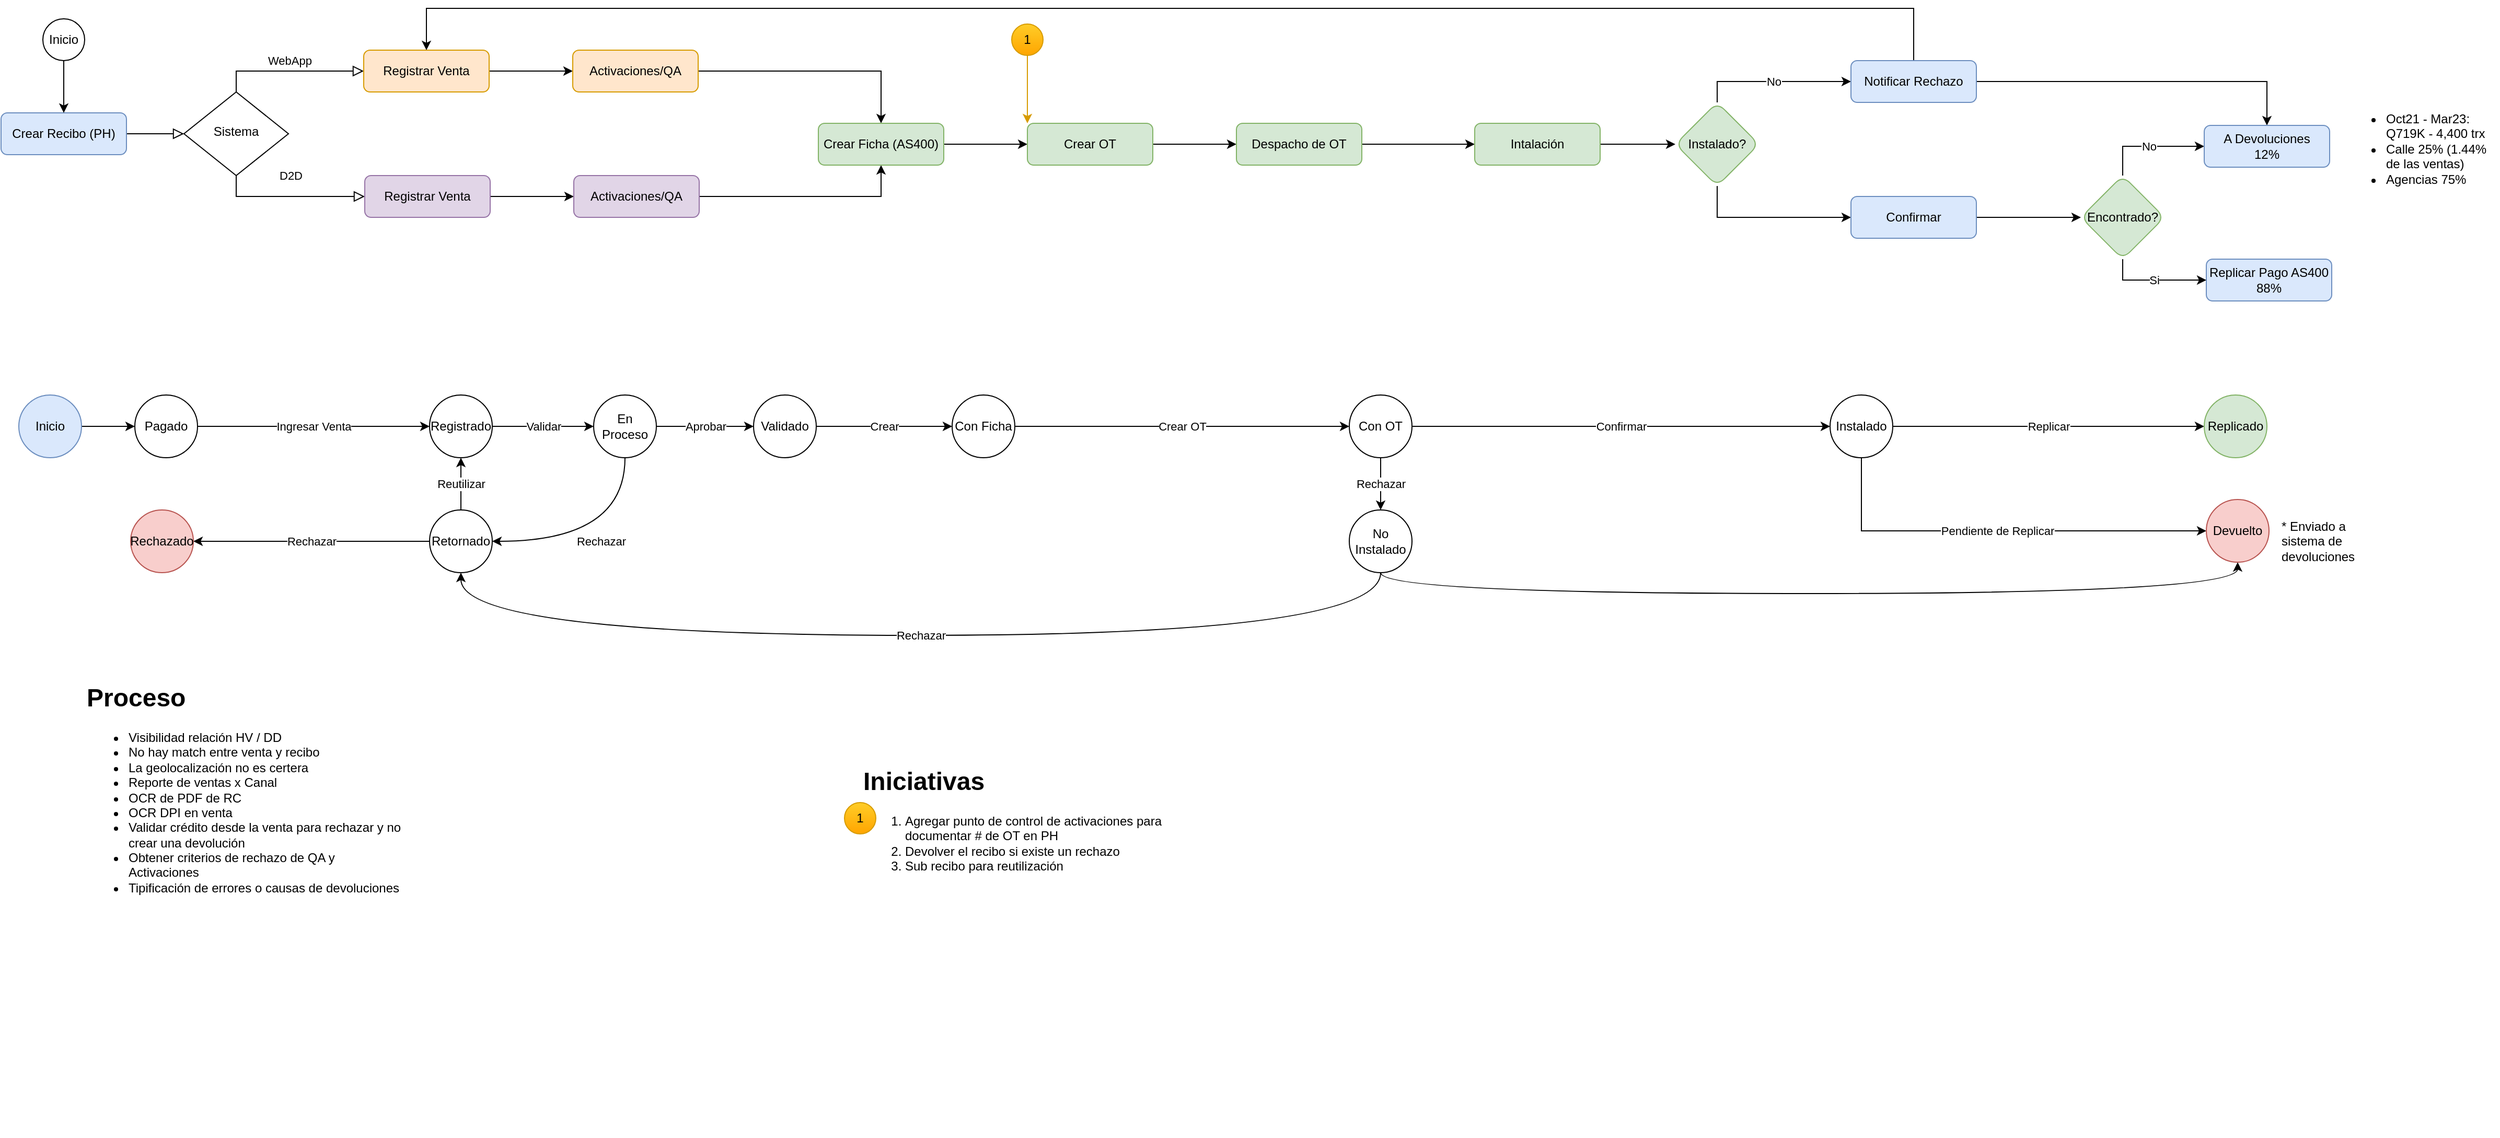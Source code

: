 <mxfile version="21.0.8" type="github">
  <diagram id="C5RBs43oDa-KdzZeNtuy" name="Page-1">
    <mxGraphModel dx="1434" dy="719" grid="1" gridSize="10" guides="1" tooltips="1" connect="1" arrows="1" fold="1" page="1" pageScale="1" pageWidth="827" pageHeight="1169" math="0" shadow="0">
      <root>
        <mxCell id="WIyWlLk6GJQsqaUBKTNV-0" />
        <mxCell id="WIyWlLk6GJQsqaUBKTNV-1" parent="WIyWlLk6GJQsqaUBKTNV-0" />
        <mxCell id="WIyWlLk6GJQsqaUBKTNV-2" value="" style="rounded=0;html=1;jettySize=auto;orthogonalLoop=1;fontSize=11;endArrow=block;endFill=0;endSize=8;strokeWidth=1;shadow=0;labelBackgroundColor=none;edgeStyle=orthogonalEdgeStyle;" parent="WIyWlLk6GJQsqaUBKTNV-1" source="WIyWlLk6GJQsqaUBKTNV-3" target="WIyWlLk6GJQsqaUBKTNV-6" edge="1">
          <mxGeometry relative="1" as="geometry" />
        </mxCell>
        <mxCell id="WIyWlLk6GJQsqaUBKTNV-3" value="Crear Recibo (PH)" style="rounded=1;whiteSpace=wrap;html=1;fontSize=12;glass=0;strokeWidth=1;shadow=0;fillColor=#dae8fc;strokeColor=#6c8ebf;" parent="WIyWlLk6GJQsqaUBKTNV-1" vertex="1">
          <mxGeometry x="20" y="120" width="120" height="40" as="geometry" />
        </mxCell>
        <mxCell id="WIyWlLk6GJQsqaUBKTNV-4" value="D2D" style="rounded=0;html=1;jettySize=auto;orthogonalLoop=1;fontSize=11;endArrow=block;endFill=0;endSize=8;strokeWidth=1;shadow=0;labelBackgroundColor=none;edgeStyle=orthogonalEdgeStyle;entryX=0;entryY=0.5;entryDx=0;entryDy=0;exitX=0.5;exitY=1;exitDx=0;exitDy=0;" parent="WIyWlLk6GJQsqaUBKTNV-1" source="WIyWlLk6GJQsqaUBKTNV-6" target="WIyWlLk6GJQsqaUBKTNV-11" edge="1">
          <mxGeometry y="20" relative="1" as="geometry">
            <mxPoint as="offset" />
            <mxPoint x="255" y="270" as="targetPoint" />
          </mxGeometry>
        </mxCell>
        <mxCell id="WIyWlLk6GJQsqaUBKTNV-5" value="WebApp" style="edgeStyle=orthogonalEdgeStyle;rounded=0;html=1;jettySize=auto;orthogonalLoop=1;fontSize=11;endArrow=block;endFill=0;endSize=8;strokeWidth=1;shadow=0;labelBackgroundColor=none;exitX=0.5;exitY=0;exitDx=0;exitDy=0;" parent="WIyWlLk6GJQsqaUBKTNV-1" source="WIyWlLk6GJQsqaUBKTNV-6" target="WIyWlLk6GJQsqaUBKTNV-7" edge="1">
          <mxGeometry y="10" relative="1" as="geometry">
            <mxPoint as="offset" />
          </mxGeometry>
        </mxCell>
        <mxCell id="WIyWlLk6GJQsqaUBKTNV-6" value="Sistema" style="rhombus;whiteSpace=wrap;html=1;shadow=0;fontFamily=Helvetica;fontSize=12;align=center;strokeWidth=1;spacing=6;spacingTop=-4;" parent="WIyWlLk6GJQsqaUBKTNV-1" vertex="1">
          <mxGeometry x="195" y="100" width="100" height="80" as="geometry" />
        </mxCell>
        <mxCell id="XBX4nZGUdL0fPtYbBpFq-3" value="" style="edgeStyle=orthogonalEdgeStyle;rounded=0;orthogonalLoop=1;jettySize=auto;html=1;" parent="WIyWlLk6GJQsqaUBKTNV-1" source="WIyWlLk6GJQsqaUBKTNV-7" target="XBX4nZGUdL0fPtYbBpFq-2" edge="1">
          <mxGeometry relative="1" as="geometry" />
        </mxCell>
        <mxCell id="WIyWlLk6GJQsqaUBKTNV-7" value="Registrar Venta" style="rounded=1;whiteSpace=wrap;html=1;fontSize=12;glass=0;strokeWidth=1;shadow=0;fillColor=#ffe6cc;strokeColor=#d79b00;" parent="WIyWlLk6GJQsqaUBKTNV-1" vertex="1">
          <mxGeometry x="367" y="60" width="120" height="40" as="geometry" />
        </mxCell>
        <mxCell id="XBX4nZGUdL0fPtYbBpFq-5" value="" style="edgeStyle=orthogonalEdgeStyle;rounded=0;orthogonalLoop=1;jettySize=auto;html=1;" parent="WIyWlLk6GJQsqaUBKTNV-1" source="WIyWlLk6GJQsqaUBKTNV-11" target="XBX4nZGUdL0fPtYbBpFq-4" edge="1">
          <mxGeometry relative="1" as="geometry" />
        </mxCell>
        <mxCell id="WIyWlLk6GJQsqaUBKTNV-11" value="Registrar Venta" style="rounded=1;whiteSpace=wrap;html=1;fontSize=12;glass=0;strokeWidth=1;shadow=0;fillColor=#e1d5e7;strokeColor=#9673a6;" parent="WIyWlLk6GJQsqaUBKTNV-1" vertex="1">
          <mxGeometry x="368" y="180" width="120" height="40" as="geometry" />
        </mxCell>
        <mxCell id="XBX4nZGUdL0fPtYbBpFq-1" style="edgeStyle=orthogonalEdgeStyle;rounded=0;orthogonalLoop=1;jettySize=auto;html=1;" parent="WIyWlLk6GJQsqaUBKTNV-1" source="XBX4nZGUdL0fPtYbBpFq-0" target="WIyWlLk6GJQsqaUBKTNV-3" edge="1">
          <mxGeometry relative="1" as="geometry" />
        </mxCell>
        <mxCell id="XBX4nZGUdL0fPtYbBpFq-0" value="Inicio" style="ellipse;whiteSpace=wrap;html=1;aspect=fixed;" parent="WIyWlLk6GJQsqaUBKTNV-1" vertex="1">
          <mxGeometry x="60" y="30" width="40" height="40" as="geometry" />
        </mxCell>
        <mxCell id="XBX4nZGUdL0fPtYbBpFq-30" value="" style="edgeStyle=orthogonalEdgeStyle;rounded=0;orthogonalLoop=1;jettySize=auto;html=1;exitX=1;exitY=0.5;exitDx=0;exitDy=0;" parent="WIyWlLk6GJQsqaUBKTNV-1" source="XBX4nZGUdL0fPtYbBpFq-2" target="XBX4nZGUdL0fPtYbBpFq-29" edge="1">
          <mxGeometry relative="1" as="geometry">
            <mxPoint x="752" y="80" as="sourcePoint" />
          </mxGeometry>
        </mxCell>
        <mxCell id="XBX4nZGUdL0fPtYbBpFq-2" value="Activaciones/QA" style="whiteSpace=wrap;html=1;fillColor=#ffe6cc;strokeColor=#d79b00;rounded=1;glass=0;strokeWidth=1;shadow=0;" parent="WIyWlLk6GJQsqaUBKTNV-1" vertex="1">
          <mxGeometry x="567" y="60" width="120" height="40" as="geometry" />
        </mxCell>
        <mxCell id="XBX4nZGUdL0fPtYbBpFq-31" style="edgeStyle=orthogonalEdgeStyle;rounded=0;orthogonalLoop=1;jettySize=auto;html=1;exitX=1;exitY=0.5;exitDx=0;exitDy=0;" parent="WIyWlLk6GJQsqaUBKTNV-1" source="XBX4nZGUdL0fPtYbBpFq-4" target="XBX4nZGUdL0fPtYbBpFq-29" edge="1">
          <mxGeometry relative="1" as="geometry">
            <mxPoint x="753" y="200" as="sourcePoint" />
          </mxGeometry>
        </mxCell>
        <mxCell id="XBX4nZGUdL0fPtYbBpFq-4" value="Activaciones/QA" style="whiteSpace=wrap;html=1;fillColor=#e1d5e7;strokeColor=#9673a6;rounded=1;glass=0;strokeWidth=1;shadow=0;" parent="WIyWlLk6GJQsqaUBKTNV-1" vertex="1">
          <mxGeometry x="568" y="180" width="120" height="40" as="geometry" />
        </mxCell>
        <mxCell id="XBX4nZGUdL0fPtYbBpFq-16" value="" style="edgeStyle=orthogonalEdgeStyle;rounded=0;orthogonalLoop=1;jettySize=auto;html=1;" parent="WIyWlLk6GJQsqaUBKTNV-1" source="XBX4nZGUdL0fPtYbBpFq-13" target="XBX4nZGUdL0fPtYbBpFq-15" edge="1">
          <mxGeometry relative="1" as="geometry" />
        </mxCell>
        <mxCell id="XBX4nZGUdL0fPtYbBpFq-13" value="Inicio" style="ellipse;whiteSpace=wrap;html=1;aspect=fixed;fillColor=#dae8fc;strokeColor=#6c8ebf;" parent="WIyWlLk6GJQsqaUBKTNV-1" vertex="1">
          <mxGeometry x="37" y="390" width="60" height="60" as="geometry" />
        </mxCell>
        <mxCell id="XBX4nZGUdL0fPtYbBpFq-18" value="Ingresar Venta" style="edgeStyle=orthogonalEdgeStyle;rounded=0;orthogonalLoop=1;jettySize=auto;html=1;" parent="WIyWlLk6GJQsqaUBKTNV-1" source="XBX4nZGUdL0fPtYbBpFq-15" target="XBX4nZGUdL0fPtYbBpFq-17" edge="1">
          <mxGeometry relative="1" as="geometry" />
        </mxCell>
        <mxCell id="XBX4nZGUdL0fPtYbBpFq-15" value="Pagado" style="ellipse;whiteSpace=wrap;html=1;aspect=fixed;" parent="WIyWlLk6GJQsqaUBKTNV-1" vertex="1">
          <mxGeometry x="148" y="390" width="60" height="60" as="geometry" />
        </mxCell>
        <mxCell id="XBX4nZGUdL0fPtYbBpFq-20" value="Validar" style="edgeStyle=orthogonalEdgeStyle;rounded=0;orthogonalLoop=1;jettySize=auto;html=1;" parent="WIyWlLk6GJQsqaUBKTNV-1" source="XBX4nZGUdL0fPtYbBpFq-17" target="XBX4nZGUdL0fPtYbBpFq-19" edge="1">
          <mxGeometry relative="1" as="geometry">
            <mxPoint x="570" y="420" as="targetPoint" />
          </mxGeometry>
        </mxCell>
        <mxCell id="XBX4nZGUdL0fPtYbBpFq-17" value="Registrado" style="ellipse;whiteSpace=wrap;html=1;aspect=fixed;" parent="WIyWlLk6GJQsqaUBKTNV-1" vertex="1">
          <mxGeometry x="430" y="390" width="60" height="60" as="geometry" />
        </mxCell>
        <mxCell id="XBX4nZGUdL0fPtYbBpFq-22" value="Aprobar" style="edgeStyle=orthogonalEdgeStyle;rounded=0;orthogonalLoop=1;jettySize=auto;html=1;" parent="WIyWlLk6GJQsqaUBKTNV-1" source="XBX4nZGUdL0fPtYbBpFq-19" target="XBX4nZGUdL0fPtYbBpFq-21" edge="1">
          <mxGeometry relative="1" as="geometry" />
        </mxCell>
        <mxCell id="XBX4nZGUdL0fPtYbBpFq-25" value="Rechazar" style="edgeStyle=orthogonalEdgeStyle;rounded=0;orthogonalLoop=1;jettySize=auto;html=1;curved=1;exitX=0.5;exitY=1;exitDx=0;exitDy=0;entryX=1;entryY=0.5;entryDx=0;entryDy=0;" parent="WIyWlLk6GJQsqaUBKTNV-1" source="XBX4nZGUdL0fPtYbBpFq-19" target="XBX4nZGUdL0fPtYbBpFq-24" edge="1">
          <mxGeometry relative="1" as="geometry" />
        </mxCell>
        <mxCell id="XBX4nZGUdL0fPtYbBpFq-19" value="En&lt;br&gt;Proceso" style="ellipse;whiteSpace=wrap;html=1;aspect=fixed;" parent="WIyWlLk6GJQsqaUBKTNV-1" vertex="1">
          <mxGeometry x="587" y="390" width="60" height="60" as="geometry" />
        </mxCell>
        <mxCell id="XBX4nZGUdL0fPtYbBpFq-35" value="Crear" style="edgeStyle=orthogonalEdgeStyle;rounded=0;orthogonalLoop=1;jettySize=auto;html=1;" parent="WIyWlLk6GJQsqaUBKTNV-1" source="XBX4nZGUdL0fPtYbBpFq-21" target="XBX4nZGUdL0fPtYbBpFq-34" edge="1">
          <mxGeometry relative="1" as="geometry" />
        </mxCell>
        <mxCell id="XBX4nZGUdL0fPtYbBpFq-21" value="Validado" style="ellipse;whiteSpace=wrap;html=1;aspect=fixed;" parent="WIyWlLk6GJQsqaUBKTNV-1" vertex="1">
          <mxGeometry x="740" y="390" width="60" height="60" as="geometry" />
        </mxCell>
        <mxCell id="XBX4nZGUdL0fPtYbBpFq-27" value="Rechazar" style="edgeStyle=orthogonalEdgeStyle;rounded=0;orthogonalLoop=1;jettySize=auto;html=1;" parent="WIyWlLk6GJQsqaUBKTNV-1" source="XBX4nZGUdL0fPtYbBpFq-24" target="XBX4nZGUdL0fPtYbBpFq-26" edge="1">
          <mxGeometry relative="1" as="geometry" />
        </mxCell>
        <mxCell id="XBX4nZGUdL0fPtYbBpFq-28" value="Reutilizar" style="edgeStyle=orthogonalEdgeStyle;rounded=0;orthogonalLoop=1;jettySize=auto;html=1;entryX=0.5;entryY=1;entryDx=0;entryDy=0;" parent="WIyWlLk6GJQsqaUBKTNV-1" source="XBX4nZGUdL0fPtYbBpFq-24" target="XBX4nZGUdL0fPtYbBpFq-17" edge="1">
          <mxGeometry relative="1" as="geometry" />
        </mxCell>
        <mxCell id="XBX4nZGUdL0fPtYbBpFq-24" value="Retornado" style="ellipse;whiteSpace=wrap;html=1;aspect=fixed;" parent="WIyWlLk6GJQsqaUBKTNV-1" vertex="1">
          <mxGeometry x="430" y="500" width="60" height="60" as="geometry" />
        </mxCell>
        <mxCell id="XBX4nZGUdL0fPtYbBpFq-26" value="Rechazado" style="ellipse;whiteSpace=wrap;html=1;aspect=fixed;fillColor=#f8cecc;strokeColor=#b85450;" parent="WIyWlLk6GJQsqaUBKTNV-1" vertex="1">
          <mxGeometry x="144" y="500" width="60" height="60" as="geometry" />
        </mxCell>
        <mxCell id="XBX4nZGUdL0fPtYbBpFq-33" value="" style="edgeStyle=orthogonalEdgeStyle;rounded=0;orthogonalLoop=1;jettySize=auto;html=1;" parent="WIyWlLk6GJQsqaUBKTNV-1" source="XBX4nZGUdL0fPtYbBpFq-29" target="XBX4nZGUdL0fPtYbBpFq-32" edge="1">
          <mxGeometry relative="1" as="geometry" />
        </mxCell>
        <mxCell id="XBX4nZGUdL0fPtYbBpFq-29" value="Crear Ficha (AS400)" style="whiteSpace=wrap;html=1;fillColor=#d5e8d4;strokeColor=#82b366;rounded=1;glass=0;strokeWidth=1;shadow=0;" parent="WIyWlLk6GJQsqaUBKTNV-1" vertex="1">
          <mxGeometry x="802" y="130" width="120" height="40" as="geometry" />
        </mxCell>
        <mxCell id="XBX4nZGUdL0fPtYbBpFq-42" value="" style="edgeStyle=orthogonalEdgeStyle;rounded=0;orthogonalLoop=1;jettySize=auto;html=1;" parent="WIyWlLk6GJQsqaUBKTNV-1" source="XBX4nZGUdL0fPtYbBpFq-32" target="XBX4nZGUdL0fPtYbBpFq-41" edge="1">
          <mxGeometry relative="1" as="geometry" />
        </mxCell>
        <mxCell id="XBX4nZGUdL0fPtYbBpFq-32" value="Crear OT" style="whiteSpace=wrap;html=1;fillColor=#d5e8d4;strokeColor=#82b366;rounded=1;glass=0;strokeWidth=1;shadow=0;" parent="WIyWlLk6GJQsqaUBKTNV-1" vertex="1">
          <mxGeometry x="1002" y="130" width="120" height="40" as="geometry" />
        </mxCell>
        <mxCell id="XBX4nZGUdL0fPtYbBpFq-37" value="Crear OT" style="edgeStyle=orthogonalEdgeStyle;rounded=0;orthogonalLoop=1;jettySize=auto;html=1;" parent="WIyWlLk6GJQsqaUBKTNV-1" source="XBX4nZGUdL0fPtYbBpFq-34" target="XBX4nZGUdL0fPtYbBpFq-36" edge="1">
          <mxGeometry relative="1" as="geometry" />
        </mxCell>
        <mxCell id="XBX4nZGUdL0fPtYbBpFq-34" value="Con Ficha" style="ellipse;whiteSpace=wrap;html=1;aspect=fixed;" parent="WIyWlLk6GJQsqaUBKTNV-1" vertex="1">
          <mxGeometry x="930" y="390" width="60" height="60" as="geometry" />
        </mxCell>
        <mxCell id="PiGamc_0uS7PZ8Xs801l-10" value="Confirmar" style="edgeStyle=orthogonalEdgeStyle;rounded=0;orthogonalLoop=1;jettySize=auto;html=1;" edge="1" parent="WIyWlLk6GJQsqaUBKTNV-1" source="XBX4nZGUdL0fPtYbBpFq-36" target="PiGamc_0uS7PZ8Xs801l-9">
          <mxGeometry relative="1" as="geometry" />
        </mxCell>
        <mxCell id="PiGamc_0uS7PZ8Xs801l-12" value="Rechazar" style="edgeStyle=orthogonalEdgeStyle;rounded=0;orthogonalLoop=1;jettySize=auto;html=1;" edge="1" parent="WIyWlLk6GJQsqaUBKTNV-1" source="XBX4nZGUdL0fPtYbBpFq-36" target="PiGamc_0uS7PZ8Xs801l-11">
          <mxGeometry relative="1" as="geometry" />
        </mxCell>
        <mxCell id="XBX4nZGUdL0fPtYbBpFq-36" value="Con OT" style="ellipse;whiteSpace=wrap;html=1;aspect=fixed;" parent="WIyWlLk6GJQsqaUBKTNV-1" vertex="1">
          <mxGeometry x="1310" y="390" width="60" height="60" as="geometry" />
        </mxCell>
        <mxCell id="XBX4nZGUdL0fPtYbBpFq-44" value="" style="edgeStyle=orthogonalEdgeStyle;rounded=0;orthogonalLoop=1;jettySize=auto;html=1;" parent="WIyWlLk6GJQsqaUBKTNV-1" source="XBX4nZGUdL0fPtYbBpFq-41" target="XBX4nZGUdL0fPtYbBpFq-43" edge="1">
          <mxGeometry relative="1" as="geometry" />
        </mxCell>
        <mxCell id="XBX4nZGUdL0fPtYbBpFq-41" value="Despacho de OT" style="whiteSpace=wrap;html=1;fillColor=#d5e8d4;strokeColor=#82b366;rounded=1;glass=0;strokeWidth=1;shadow=0;" parent="WIyWlLk6GJQsqaUBKTNV-1" vertex="1">
          <mxGeometry x="1202" y="130" width="120" height="40" as="geometry" />
        </mxCell>
        <mxCell id="XBX4nZGUdL0fPtYbBpFq-46" value="" style="edgeStyle=orthogonalEdgeStyle;rounded=0;orthogonalLoop=1;jettySize=auto;html=1;" parent="WIyWlLk6GJQsqaUBKTNV-1" source="XBX4nZGUdL0fPtYbBpFq-43" target="XBX4nZGUdL0fPtYbBpFq-45" edge="1">
          <mxGeometry relative="1" as="geometry" />
        </mxCell>
        <mxCell id="XBX4nZGUdL0fPtYbBpFq-43" value="Intalación" style="whiteSpace=wrap;html=1;fillColor=#d5e8d4;strokeColor=#82b366;rounded=1;glass=0;strokeWidth=1;shadow=0;" parent="WIyWlLk6GJQsqaUBKTNV-1" vertex="1">
          <mxGeometry x="1430" y="130" width="120" height="40" as="geometry" />
        </mxCell>
        <mxCell id="XBX4nZGUdL0fPtYbBpFq-52" value="No" style="edgeStyle=orthogonalEdgeStyle;rounded=0;orthogonalLoop=1;jettySize=auto;html=1;entryX=0;entryY=0.5;entryDx=0;entryDy=0;exitX=0.5;exitY=0;exitDx=0;exitDy=0;" parent="WIyWlLk6GJQsqaUBKTNV-1" source="XBX4nZGUdL0fPtYbBpFq-45" target="XBX4nZGUdL0fPtYbBpFq-49" edge="1">
          <mxGeometry relative="1" as="geometry" />
        </mxCell>
        <mxCell id="PiGamc_0uS7PZ8Xs801l-2" style="edgeStyle=orthogonalEdgeStyle;rounded=0;orthogonalLoop=1;jettySize=auto;html=1;entryX=0;entryY=0.5;entryDx=0;entryDy=0;exitX=0.5;exitY=1;exitDx=0;exitDy=0;" edge="1" parent="WIyWlLk6GJQsqaUBKTNV-1" source="XBX4nZGUdL0fPtYbBpFq-45" target="PiGamc_0uS7PZ8Xs801l-1">
          <mxGeometry relative="1" as="geometry" />
        </mxCell>
        <mxCell id="XBX4nZGUdL0fPtYbBpFq-45" value="Instalado?" style="rhombus;whiteSpace=wrap;html=1;fillColor=#d5e8d4;strokeColor=#82b366;rounded=1;glass=0;strokeWidth=1;shadow=0;" parent="WIyWlLk6GJQsqaUBKTNV-1" vertex="1">
          <mxGeometry x="1622" y="110" width="80" height="80" as="geometry" />
        </mxCell>
        <mxCell id="XBX4nZGUdL0fPtYbBpFq-48" style="edgeStyle=orthogonalEdgeStyle;rounded=0;orthogonalLoop=1;jettySize=auto;html=1;entryX=0;entryY=0;entryDx=0;entryDy=0;fillColor=#ffcd28;gradientColor=#ffa500;strokeColor=#d79b00;" parent="WIyWlLk6GJQsqaUBKTNV-1" source="XBX4nZGUdL0fPtYbBpFq-47" target="XBX4nZGUdL0fPtYbBpFq-32" edge="1">
          <mxGeometry relative="1" as="geometry" />
        </mxCell>
        <mxCell id="XBX4nZGUdL0fPtYbBpFq-47" value="1" style="ellipse;whiteSpace=wrap;html=1;aspect=fixed;fillColor=#ffcd28;strokeColor=#d79b00;gradientColor=#ffa500;" parent="WIyWlLk6GJQsqaUBKTNV-1" vertex="1">
          <mxGeometry x="987" y="35" width="30" height="30" as="geometry" />
        </mxCell>
        <mxCell id="PiGamc_0uS7PZ8Xs801l-0" style="edgeStyle=orthogonalEdgeStyle;rounded=0;orthogonalLoop=1;jettySize=auto;html=1;entryX=0.5;entryY=0;entryDx=0;entryDy=0;exitX=0.5;exitY=0;exitDx=0;exitDy=0;" edge="1" parent="WIyWlLk6GJQsqaUBKTNV-1" source="XBX4nZGUdL0fPtYbBpFq-49" target="WIyWlLk6GJQsqaUBKTNV-7">
          <mxGeometry relative="1" as="geometry">
            <Array as="points">
              <mxPoint x="1850" y="20" />
              <mxPoint x="427" y="20" />
            </Array>
          </mxGeometry>
        </mxCell>
        <mxCell id="PiGamc_0uS7PZ8Xs801l-7" style="edgeStyle=orthogonalEdgeStyle;rounded=0;orthogonalLoop=1;jettySize=auto;html=1;entryX=0.5;entryY=0;entryDx=0;entryDy=0;" edge="1" parent="WIyWlLk6GJQsqaUBKTNV-1" source="XBX4nZGUdL0fPtYbBpFq-49" target="PiGamc_0uS7PZ8Xs801l-3">
          <mxGeometry relative="1" as="geometry" />
        </mxCell>
        <mxCell id="XBX4nZGUdL0fPtYbBpFq-49" value="Notificar Rechazo" style="whiteSpace=wrap;html=1;fillColor=#dae8fc;strokeColor=#6c8ebf;rounded=1;glass=0;strokeWidth=1;shadow=0;" parent="WIyWlLk6GJQsqaUBKTNV-1" vertex="1">
          <mxGeometry x="1790" y="70" width="120" height="40" as="geometry" />
        </mxCell>
        <mxCell id="XBX4nZGUdL0fPtYbBpFq-51" value="Replicar Pago AS400&lt;br&gt;88%" style="whiteSpace=wrap;html=1;fillColor=#dae8fc;strokeColor=#6c8ebf;rounded=1;glass=0;strokeWidth=1;shadow=0;" parent="WIyWlLk6GJQsqaUBKTNV-1" vertex="1">
          <mxGeometry x="2130" y="260" width="120" height="40" as="geometry" />
        </mxCell>
        <mxCell id="XBX4nZGUdL0fPtYbBpFq-56" value="Si" style="edgeStyle=orthogonalEdgeStyle;rounded=0;orthogonalLoop=1;jettySize=auto;html=1;exitX=0.5;exitY=1;exitDx=0;exitDy=0;entryX=0;entryY=0.5;entryDx=0;entryDy=0;" parent="WIyWlLk6GJQsqaUBKTNV-1" source="XBX4nZGUdL0fPtYbBpFq-54" target="XBX4nZGUdL0fPtYbBpFq-51" edge="1">
          <mxGeometry relative="1" as="geometry" />
        </mxCell>
        <mxCell id="PiGamc_0uS7PZ8Xs801l-4" value="No" style="edgeStyle=orthogonalEdgeStyle;rounded=0;orthogonalLoop=1;jettySize=auto;html=1;entryX=0;entryY=0.5;entryDx=0;entryDy=0;exitX=0.5;exitY=0;exitDx=0;exitDy=0;" edge="1" parent="WIyWlLk6GJQsqaUBKTNV-1" source="XBX4nZGUdL0fPtYbBpFq-54" target="PiGamc_0uS7PZ8Xs801l-3">
          <mxGeometry relative="1" as="geometry" />
        </mxCell>
        <mxCell id="XBX4nZGUdL0fPtYbBpFq-54" value="Encontrado?" style="rhombus;whiteSpace=wrap;html=1;fillColor=#d5e8d4;strokeColor=#82b366;rounded=1;glass=0;strokeWidth=1;shadow=0;" parent="WIyWlLk6GJQsqaUBKTNV-1" vertex="1">
          <mxGeometry x="2010" y="180" width="80" height="80" as="geometry" />
        </mxCell>
        <mxCell id="PiGamc_0uS7PZ8Xs801l-6" style="edgeStyle=orthogonalEdgeStyle;rounded=0;orthogonalLoop=1;jettySize=auto;html=1;entryX=0;entryY=0.5;entryDx=0;entryDy=0;" edge="1" parent="WIyWlLk6GJQsqaUBKTNV-1" source="PiGamc_0uS7PZ8Xs801l-1" target="XBX4nZGUdL0fPtYbBpFq-54">
          <mxGeometry relative="1" as="geometry" />
        </mxCell>
        <mxCell id="PiGamc_0uS7PZ8Xs801l-1" value="Confirmar" style="whiteSpace=wrap;html=1;fillColor=#dae8fc;strokeColor=#6c8ebf;rounded=1;glass=0;strokeWidth=1;shadow=0;" vertex="1" parent="WIyWlLk6GJQsqaUBKTNV-1">
          <mxGeometry x="1790" y="200" width="120" height="40" as="geometry" />
        </mxCell>
        <mxCell id="PiGamc_0uS7PZ8Xs801l-3" value="A Devoluciones&lt;br&gt;12%" style="whiteSpace=wrap;html=1;fillColor=#dae8fc;strokeColor=#6c8ebf;rounded=1;glass=0;strokeWidth=1;shadow=0;" vertex="1" parent="WIyWlLk6GJQsqaUBKTNV-1">
          <mxGeometry x="2128" y="132" width="120" height="40" as="geometry" />
        </mxCell>
        <mxCell id="PiGamc_0uS7PZ8Xs801l-5" value="" style="shape=image;html=1;verticalAlign=top;verticalLabelPosition=bottom;labelBackgroundColor=#ffffff;imageAspect=0;aspect=fixed;image=https://cdn3.iconfinder.com/data/icons/arrows-set-12/512/history-128.png" vertex="1" parent="WIyWlLk6GJQsqaUBKTNV-1">
          <mxGeometry x="2057" y="172" width="28" height="28" as="geometry" />
        </mxCell>
        <mxCell id="PiGamc_0uS7PZ8Xs801l-22" value="Replicar" style="edgeStyle=orthogonalEdgeStyle;rounded=0;orthogonalLoop=1;jettySize=auto;html=1;" edge="1" parent="WIyWlLk6GJQsqaUBKTNV-1" source="PiGamc_0uS7PZ8Xs801l-9" target="PiGamc_0uS7PZ8Xs801l-21">
          <mxGeometry relative="1" as="geometry" />
        </mxCell>
        <mxCell id="PiGamc_0uS7PZ8Xs801l-24" value="Pendiente de Replicar" style="edgeStyle=orthogonalEdgeStyle;rounded=0;orthogonalLoop=1;jettySize=auto;html=1;exitX=0.5;exitY=1;exitDx=0;exitDy=0;entryX=0;entryY=0.5;entryDx=0;entryDy=0;" edge="1" parent="WIyWlLk6GJQsqaUBKTNV-1" source="PiGamc_0uS7PZ8Xs801l-9" target="PiGamc_0uS7PZ8Xs801l-23">
          <mxGeometry relative="1" as="geometry" />
        </mxCell>
        <mxCell id="PiGamc_0uS7PZ8Xs801l-9" value="Instalado" style="ellipse;whiteSpace=wrap;html=1;aspect=fixed;" vertex="1" parent="WIyWlLk6GJQsqaUBKTNV-1">
          <mxGeometry x="1770" y="390" width="60" height="60" as="geometry" />
        </mxCell>
        <mxCell id="PiGamc_0uS7PZ8Xs801l-13" value="Rechazar" style="edgeStyle=orthogonalEdgeStyle;rounded=0;orthogonalLoop=1;jettySize=auto;html=1;entryX=0.5;entryY=1;entryDx=0;entryDy=0;curved=1;exitX=0.5;exitY=1;exitDx=0;exitDy=0;" edge="1" parent="WIyWlLk6GJQsqaUBKTNV-1" source="PiGamc_0uS7PZ8Xs801l-11" target="XBX4nZGUdL0fPtYbBpFq-24">
          <mxGeometry relative="1" as="geometry">
            <Array as="points">
              <mxPoint x="1340" y="620" />
              <mxPoint x="460" y="620" />
            </Array>
          </mxGeometry>
        </mxCell>
        <mxCell id="PiGamc_0uS7PZ8Xs801l-27" style="edgeStyle=orthogonalEdgeStyle;rounded=0;orthogonalLoop=1;jettySize=auto;html=1;entryX=0.5;entryY=1;entryDx=0;entryDy=0;curved=1;exitX=0.5;exitY=1;exitDx=0;exitDy=0;" edge="1" parent="WIyWlLk6GJQsqaUBKTNV-1" source="PiGamc_0uS7PZ8Xs801l-11" target="PiGamc_0uS7PZ8Xs801l-23">
          <mxGeometry relative="1" as="geometry" />
        </mxCell>
        <mxCell id="PiGamc_0uS7PZ8Xs801l-11" value="No Instalado" style="ellipse;whiteSpace=wrap;html=1;aspect=fixed;" vertex="1" parent="WIyWlLk6GJQsqaUBKTNV-1">
          <mxGeometry x="1310" y="500" width="60" height="60" as="geometry" />
        </mxCell>
        <mxCell id="PiGamc_0uS7PZ8Xs801l-21" value="Replicado" style="ellipse;whiteSpace=wrap;html=1;aspect=fixed;fillColor=#d5e8d4;strokeColor=#82b366;" vertex="1" parent="WIyWlLk6GJQsqaUBKTNV-1">
          <mxGeometry x="2128" y="390" width="60" height="60" as="geometry" />
        </mxCell>
        <mxCell id="PiGamc_0uS7PZ8Xs801l-23" value="Devuelto" style="ellipse;whiteSpace=wrap;html=1;aspect=fixed;fillColor=#f8cecc;strokeColor=#b85450;" vertex="1" parent="WIyWlLk6GJQsqaUBKTNV-1">
          <mxGeometry x="2130" y="490" width="60" height="60" as="geometry" />
        </mxCell>
        <mxCell id="PiGamc_0uS7PZ8Xs801l-28" value="&lt;h1&gt;Proceso&lt;/h1&gt;&lt;p&gt;&lt;/p&gt;&lt;ul&gt;&lt;li&gt;Visibilidad relación HV / DD&lt;/li&gt;&lt;li&gt;No hay match entre venta y recibo&lt;/li&gt;&lt;li&gt;La geolocalización no es certera&lt;/li&gt;&lt;li&gt;Reporte de ventas x Canal&lt;/li&gt;&lt;li&gt;OCR de PDF de RC&lt;/li&gt;&lt;li&gt;OCR DPI en venta&lt;/li&gt;&lt;li&gt;Validar crédito desde la venta para rechazar y no crear una devolución&lt;/li&gt;&lt;li&gt;Obtener criterios de rechazo de QA y Activaciones&lt;/li&gt;&lt;li&gt;Tipificación de errores o causas de devoluciones&lt;/li&gt;&lt;/ul&gt;&lt;p&gt;&lt;/p&gt;" style="text;html=1;strokeColor=none;fillColor=none;spacing=5;spacingTop=-20;whiteSpace=wrap;overflow=hidden;rounded=0;" vertex="1" parent="WIyWlLk6GJQsqaUBKTNV-1">
          <mxGeometry x="97" y="660" width="313" height="440" as="geometry" />
        </mxCell>
        <mxCell id="PiGamc_0uS7PZ8Xs801l-29" value="* Enviado a sistema de devoluciones" style="text;html=1;strokeColor=none;fillColor=none;align=left;verticalAlign=middle;whiteSpace=wrap;rounded=0;" vertex="1" parent="WIyWlLk6GJQsqaUBKTNV-1">
          <mxGeometry x="2200" y="507.5" width="90" height="45" as="geometry" />
        </mxCell>
        <mxCell id="PiGamc_0uS7PZ8Xs801l-30" value="1" style="ellipse;whiteSpace=wrap;html=1;aspect=fixed;fillColor=#ffcd28;strokeColor=#d79b00;gradientColor=#ffa500;" vertex="1" parent="WIyWlLk6GJQsqaUBKTNV-1">
          <mxGeometry x="827" y="780" width="30" height="30" as="geometry" />
        </mxCell>
        <mxCell id="PiGamc_0uS7PZ8Xs801l-31" value="&lt;h1&gt;Iniciativas&lt;/h1&gt;&lt;p&gt;&lt;/p&gt;&lt;ol&gt;&lt;li&gt;Agregar punto de control de activaciones para documentar # de OT en PH&lt;/li&gt;&lt;li&gt;Devolver el recibo si existe un rechazo&lt;/li&gt;&lt;li&gt;Sub recibo para reutilización&lt;/li&gt;&lt;/ol&gt;&lt;p&gt;&lt;/p&gt;" style="text;html=1;strokeColor=none;fillColor=none;spacing=5;spacingTop=-20;whiteSpace=wrap;overflow=hidden;rounded=0;" vertex="1" parent="WIyWlLk6GJQsqaUBKTNV-1">
          <mxGeometry x="840" y="740" width="310" height="320" as="geometry" />
        </mxCell>
        <mxCell id="PiGamc_0uS7PZ8Xs801l-32" value="&lt;ul&gt;&lt;li&gt;Oct21 - Mar23: Q719K - 4,400 trx&lt;/li&gt;&lt;li&gt;Calle 25% (1.44% de las ventas)&lt;/li&gt;&lt;li&gt;Agencias 75%&lt;/li&gt;&lt;/ul&gt;" style="text;html=1;strokeColor=none;fillColor=none;align=left;verticalAlign=top;whiteSpace=wrap;rounded=0;" vertex="1" parent="WIyWlLk6GJQsqaUBKTNV-1">
          <mxGeometry x="2260" y="100" width="150" height="130" as="geometry" />
        </mxCell>
      </root>
    </mxGraphModel>
  </diagram>
</mxfile>
